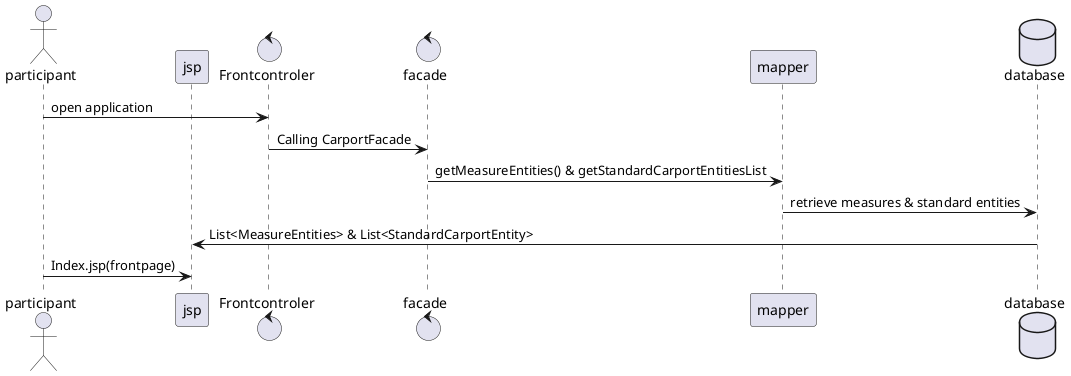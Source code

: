 @startuml
'https://plantuml.com/sequence-diagram

autonumber
@startuml
actor participant as Foo
participant       jsp      as Foo1
control     Frontcontroler      as Foo2
control      facade      as Foo3
participant    mapper    as Foo4
database database as Foo5

Foo -> Foo2 : open application
Foo2 -> Foo3 : Calling CarportFacade
Foo3 -> Foo4 : getMeasureEntities() & getStandardCarportEntitiesList
Foo4 -> Foo5 : retrieve measures & standard entities
Foo5 -> Foo1 : List<MeasureEntities> & List<StandardCarportEntity>
Foo -> Foo1  : Index.jsp(frontpage)

@enduml